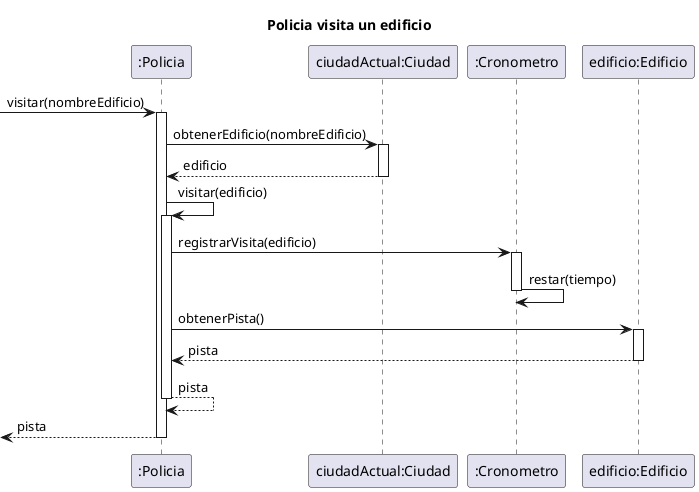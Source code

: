 @startuml

'autonumber

title "Policia visita un edificio"

participant ":Policia" as policia
participant "ciudadActual:Ciudad" as ciudad
participant ":Cronometro" as cron
participant "edificio:Edificio" as edificio

-> policia++: visitar(nombreEdificio)
policia -> ciudad++: obtenerEdificio(nombreEdificio)
    return edificio
policia -> policia++: visitar(edificio)
    policia -> cron++: registrarVisita(edificio)
        cron -> cron--: restar(tiempo)
    policia -> edificio++: obtenerPista()
        return pista
    return pista
return pista

@enduml
